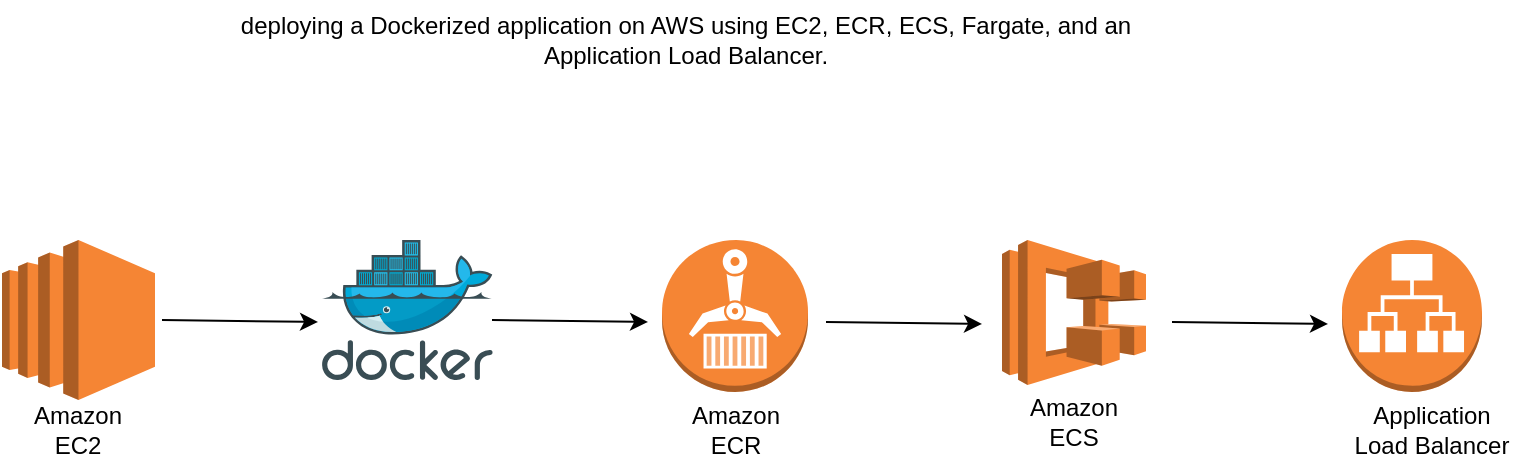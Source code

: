 <mxfile version="24.7.3" type="device">
  <diagram name="Page-1" id="J7nh5fy_b8afC5c3HDfw">
    <mxGraphModel dx="880" dy="460" grid="1" gridSize="10" guides="1" tooltips="1" connect="1" arrows="1" fold="1" page="1" pageScale="1" pageWidth="827" pageHeight="1169" math="0" shadow="0">
      <root>
        <mxCell id="0" />
        <mxCell id="1" parent="0" />
        <mxCell id="lJL1cCyXbmuSCGqdMN6N-1" value="" style="outlineConnect=0;dashed=0;verticalLabelPosition=bottom;verticalAlign=top;align=center;html=1;shape=mxgraph.aws3.ec2;fillColor=#F58534;gradientColor=none;" vertex="1" parent="1">
          <mxGeometry x="80" y="200" width="76.5" height="80" as="geometry" />
        </mxCell>
        <mxCell id="lJL1cCyXbmuSCGqdMN6N-2" value="" style="endArrow=classic;html=1;rounded=0;" edge="1" parent="1">
          <mxGeometry width="50" height="50" relative="1" as="geometry">
            <mxPoint x="160" y="240" as="sourcePoint" />
            <mxPoint x="238" y="241" as="targetPoint" />
          </mxGeometry>
        </mxCell>
        <mxCell id="lJL1cCyXbmuSCGqdMN6N-3" value="" style="image;sketch=0;aspect=fixed;html=1;points=[];align=center;fontSize=12;image=img/lib/mscae/Docker.svg;" vertex="1" parent="1">
          <mxGeometry x="240" y="200" width="85.37" height="70" as="geometry" />
        </mxCell>
        <mxCell id="lJL1cCyXbmuSCGqdMN6N-4" value="" style="endArrow=classic;html=1;rounded=0;" edge="1" parent="1">
          <mxGeometry width="50" height="50" relative="1" as="geometry">
            <mxPoint x="325" y="240" as="sourcePoint" />
            <mxPoint x="403" y="241" as="targetPoint" />
          </mxGeometry>
        </mxCell>
        <mxCell id="lJL1cCyXbmuSCGqdMN6N-5" value="" style="outlineConnect=0;dashed=0;verticalLabelPosition=bottom;verticalAlign=top;align=center;html=1;shape=mxgraph.aws3.ecr;fillColor=#F58534;gradientColor=none;" vertex="1" parent="1">
          <mxGeometry x="410" y="200" width="73" height="76" as="geometry" />
        </mxCell>
        <mxCell id="lJL1cCyXbmuSCGqdMN6N-6" value="" style="endArrow=classic;html=1;rounded=0;" edge="1" parent="1">
          <mxGeometry width="50" height="50" relative="1" as="geometry">
            <mxPoint x="492" y="241" as="sourcePoint" />
            <mxPoint x="570" y="242" as="targetPoint" />
          </mxGeometry>
        </mxCell>
        <mxCell id="lJL1cCyXbmuSCGqdMN6N-7" value="" style="outlineConnect=0;dashed=0;verticalLabelPosition=bottom;verticalAlign=top;align=center;html=1;shape=mxgraph.aws3.ecs;fillColor=#F58534;gradientColor=none;" vertex="1" parent="1">
          <mxGeometry x="580" y="200" width="72" height="72.5" as="geometry" />
        </mxCell>
        <mxCell id="lJL1cCyXbmuSCGqdMN6N-8" value="" style="endArrow=classic;html=1;rounded=0;" edge="1" parent="1">
          <mxGeometry width="50" height="50" relative="1" as="geometry">
            <mxPoint x="665" y="241" as="sourcePoint" />
            <mxPoint x="743" y="242" as="targetPoint" />
          </mxGeometry>
        </mxCell>
        <mxCell id="lJL1cCyXbmuSCGqdMN6N-9" value="" style="outlineConnect=0;dashed=0;verticalLabelPosition=bottom;verticalAlign=top;align=center;html=1;shape=mxgraph.aws3.application_load_balancer;fillColor=#F58534;gradientColor=none;" vertex="1" parent="1">
          <mxGeometry x="750" y="200" width="70" height="76" as="geometry" />
        </mxCell>
        <mxCell id="lJL1cCyXbmuSCGqdMN6N-10" value="Amazon EC2" style="text;html=1;align=center;verticalAlign=middle;whiteSpace=wrap;rounded=0;" vertex="1" parent="1">
          <mxGeometry x="88" y="280" width="60" height="30" as="geometry" />
        </mxCell>
        <mxCell id="lJL1cCyXbmuSCGqdMN6N-12" value="Amazon ECR" style="text;html=1;align=center;verticalAlign=middle;whiteSpace=wrap;rounded=0;" vertex="1" parent="1">
          <mxGeometry x="417" y="280" width="60" height="30" as="geometry" />
        </mxCell>
        <mxCell id="lJL1cCyXbmuSCGqdMN6N-14" value="Amazon ECS" style="text;html=1;align=center;verticalAlign=middle;whiteSpace=wrap;rounded=0;" vertex="1" parent="1">
          <mxGeometry x="586" y="276" width="60" height="30" as="geometry" />
        </mxCell>
        <mxCell id="lJL1cCyXbmuSCGqdMN6N-15" value="Application Load Balancer" style="text;html=1;align=center;verticalAlign=middle;whiteSpace=wrap;rounded=0;" vertex="1" parent="1">
          <mxGeometry x="750" y="280" width="90" height="30" as="geometry" />
        </mxCell>
        <mxCell id="lJL1cCyXbmuSCGqdMN6N-17" value="deploying a Dockerized application on AWS using EC2, ECR, ECS, Fargate, and an Application Load Balancer." style="text;html=1;align=center;verticalAlign=middle;whiteSpace=wrap;rounded=0;" vertex="1" parent="1">
          <mxGeometry x="192" y="80" width="460" height="40" as="geometry" />
        </mxCell>
      </root>
    </mxGraphModel>
  </diagram>
</mxfile>
